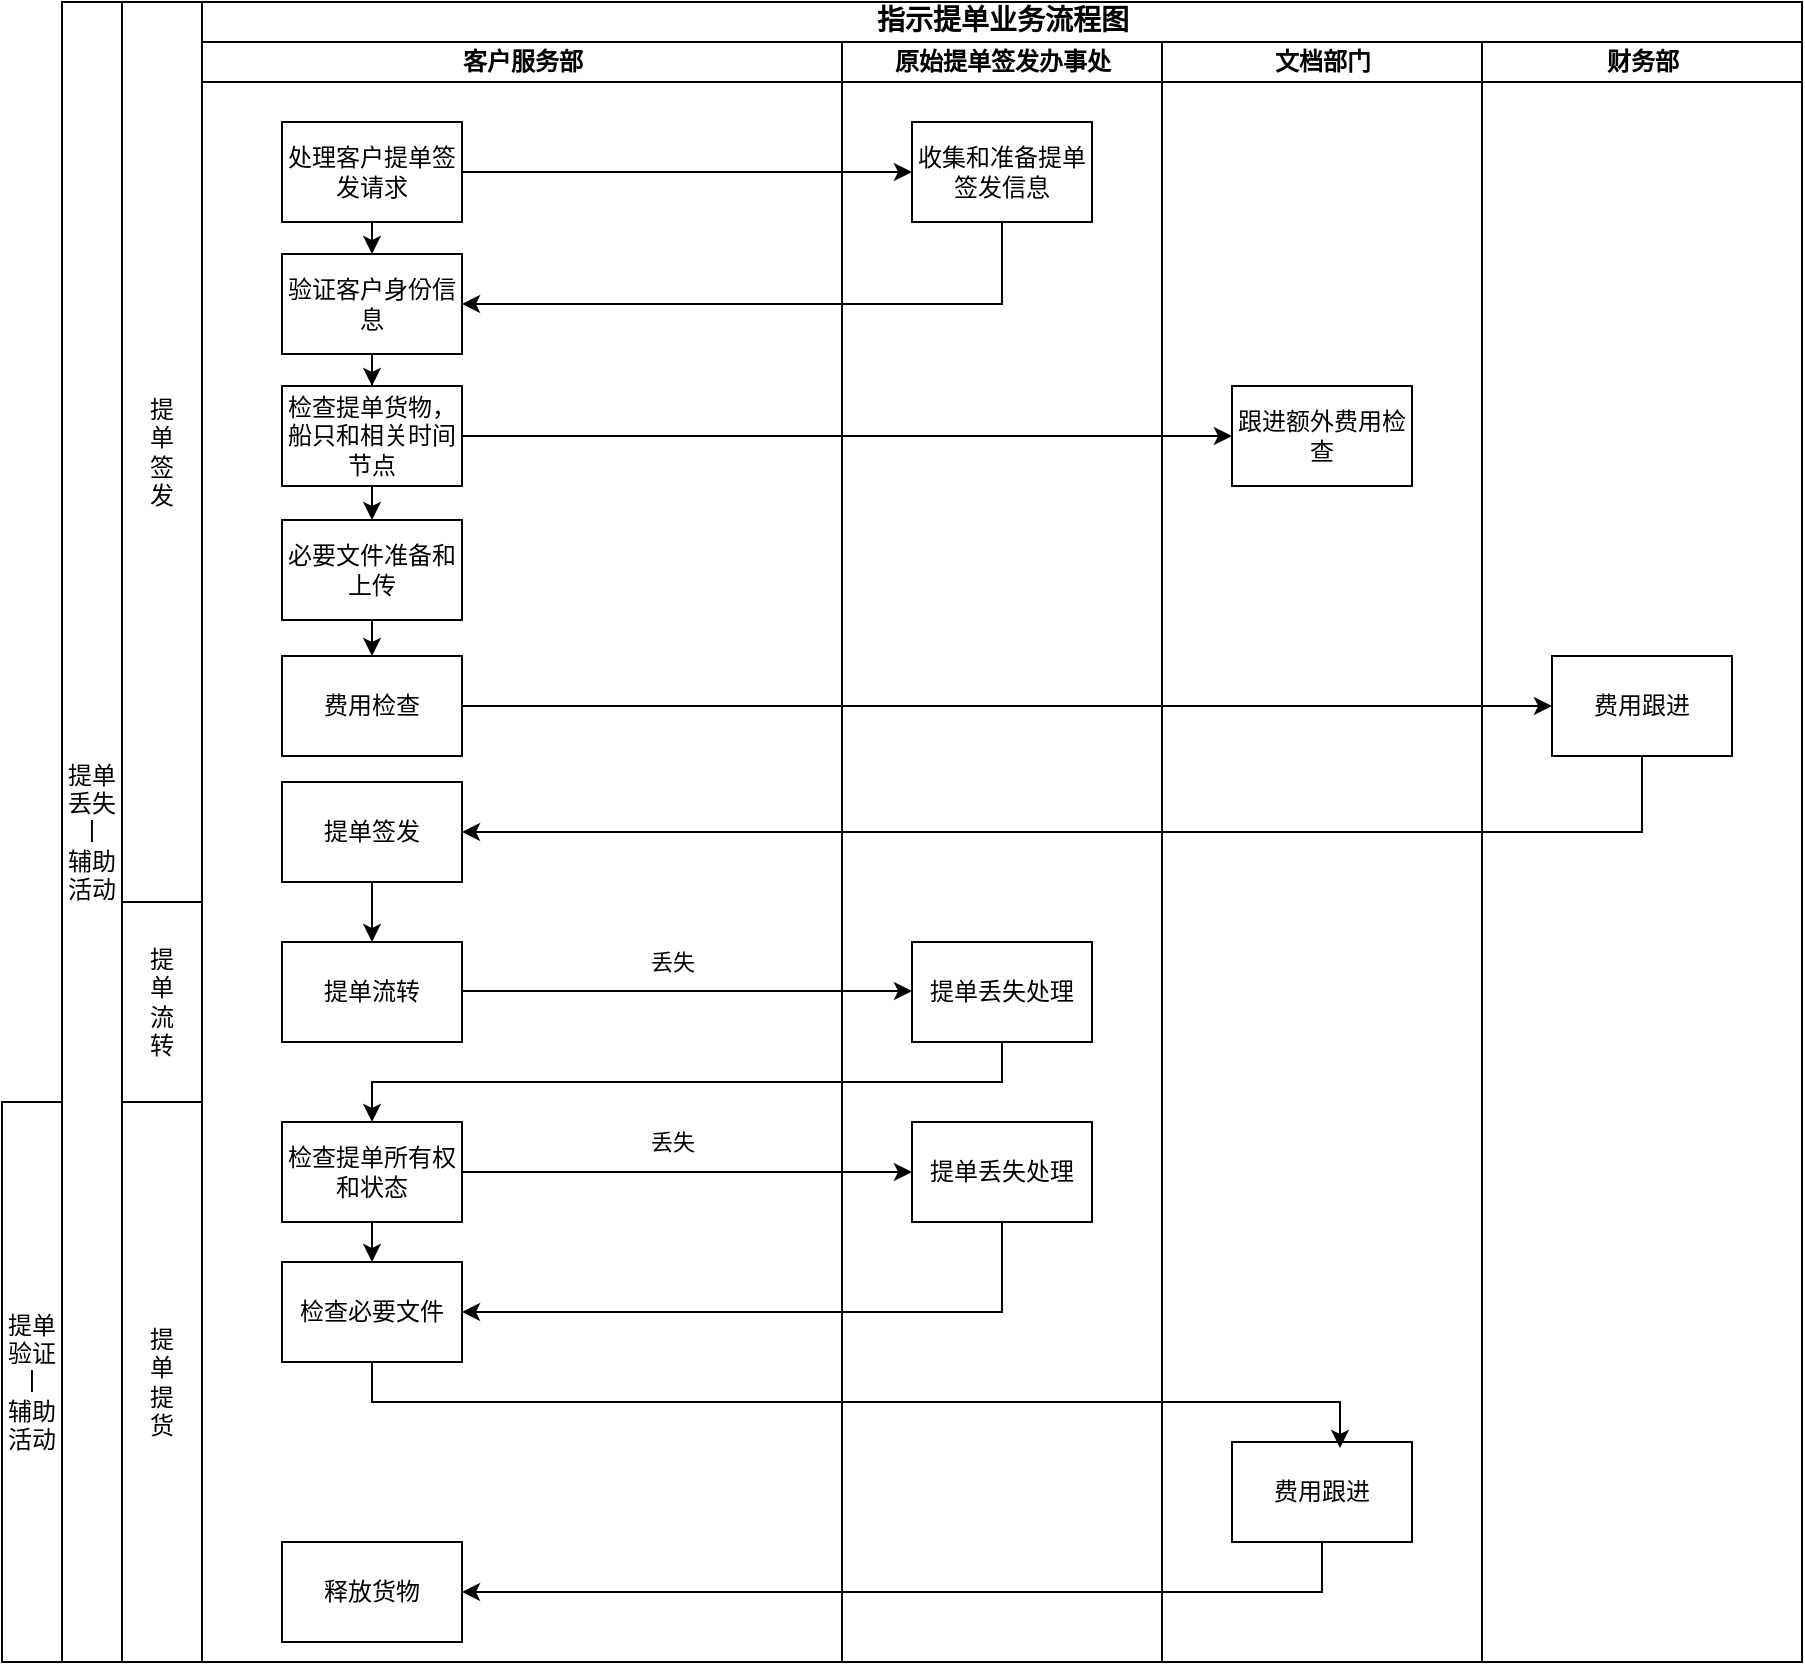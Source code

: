 <mxfile version="22.1.5" type="github">
  <diagram name="Page-1" id="74e2e168-ea6b-b213-b513-2b3c1d86103e">
    <mxGraphModel dx="1674" dy="758" grid="1" gridSize="10" guides="1" tooltips="1" connect="1" arrows="1" fold="1" page="1" pageScale="1" pageWidth="1100" pageHeight="850" background="none" math="0" shadow="0">
      <root>
        <mxCell id="0" />
        <mxCell id="1" parent="0" />
        <mxCell id="77e6c97f196da883-1" value="&lt;font style=&quot;font-size: 14px;&quot;&gt;指示提单业务流程图&lt;/font&gt;" style="swimlane;html=1;childLayout=stackLayout;startSize=20;rounded=0;shadow=0;labelBackgroundColor=none;strokeWidth=1;fontFamily=Verdana;fontSize=8;align=center;" parent="1" vertex="1">
          <mxGeometry x="140" y="40" width="800" height="830" as="geometry" />
        </mxCell>
        <mxCell id="77e6c97f196da883-2" value="客户服务部" style="swimlane;html=1;startSize=20;" parent="77e6c97f196da883-1" vertex="1">
          <mxGeometry y="20" width="320" height="810" as="geometry" />
        </mxCell>
        <mxCell id="OBNNiQf-UC6Pk9q9LJvw-6" style="edgeStyle=orthogonalEdgeStyle;rounded=0;orthogonalLoop=1;jettySize=auto;html=1;exitX=0.5;exitY=1;exitDx=0;exitDy=0;entryX=0.5;entryY=0;entryDx=0;entryDy=0;" parent="77e6c97f196da883-2" source="OBNNiQf-UC6Pk9q9LJvw-1" target="OBNNiQf-UC6Pk9q9LJvw-5" edge="1">
          <mxGeometry relative="1" as="geometry" />
        </mxCell>
        <mxCell id="OBNNiQf-UC6Pk9q9LJvw-1" value="处理客户提单签发请求" style="rounded=0;whiteSpace=wrap;html=1;" parent="77e6c97f196da883-2" vertex="1">
          <mxGeometry x="40" y="40" width="90" height="50" as="geometry" />
        </mxCell>
        <mxCell id="OBNNiQf-UC6Pk9q9LJvw-9" style="edgeStyle=orthogonalEdgeStyle;rounded=0;orthogonalLoop=1;jettySize=auto;html=1;exitX=0.5;exitY=1;exitDx=0;exitDy=0;" parent="77e6c97f196da883-2" source="OBNNiQf-UC6Pk9q9LJvw-5" target="OBNNiQf-UC6Pk9q9LJvw-8" edge="1">
          <mxGeometry relative="1" as="geometry" />
        </mxCell>
        <mxCell id="OBNNiQf-UC6Pk9q9LJvw-5" value="验证客户身份信息" style="rounded=0;whiteSpace=wrap;html=1;" parent="77e6c97f196da883-2" vertex="1">
          <mxGeometry x="40" y="106" width="90" height="50" as="geometry" />
        </mxCell>
        <mxCell id="OBNNiQf-UC6Pk9q9LJvw-13" style="edgeStyle=orthogonalEdgeStyle;rounded=0;orthogonalLoop=1;jettySize=auto;html=1;exitX=0.5;exitY=1;exitDx=0;exitDy=0;entryX=0.5;entryY=0;entryDx=0;entryDy=0;" parent="77e6c97f196da883-2" source="OBNNiQf-UC6Pk9q9LJvw-8" target="OBNNiQf-UC6Pk9q9LJvw-12" edge="1">
          <mxGeometry relative="1" as="geometry" />
        </mxCell>
        <mxCell id="OBNNiQf-UC6Pk9q9LJvw-8" value="检查提单货物，船只和相关时间节点" style="rounded=0;whiteSpace=wrap;html=1;" parent="77e6c97f196da883-2" vertex="1">
          <mxGeometry x="40" y="172" width="90" height="50" as="geometry" />
        </mxCell>
        <mxCell id="OBNNiQf-UC6Pk9q9LJvw-15" style="edgeStyle=orthogonalEdgeStyle;rounded=0;orthogonalLoop=1;jettySize=auto;html=1;exitX=0.5;exitY=1;exitDx=0;exitDy=0;entryX=0.5;entryY=0;entryDx=0;entryDy=0;" parent="77e6c97f196da883-2" source="OBNNiQf-UC6Pk9q9LJvw-12" target="OBNNiQf-UC6Pk9q9LJvw-14" edge="1">
          <mxGeometry relative="1" as="geometry" />
        </mxCell>
        <mxCell id="OBNNiQf-UC6Pk9q9LJvw-12" value="必要文件准备和上传" style="rounded=0;whiteSpace=wrap;html=1;" parent="77e6c97f196da883-2" vertex="1">
          <mxGeometry x="40" y="239" width="90" height="50" as="geometry" />
        </mxCell>
        <mxCell id="OBNNiQf-UC6Pk9q9LJvw-14" value="费用检查" style="rounded=0;whiteSpace=wrap;html=1;" parent="77e6c97f196da883-2" vertex="1">
          <mxGeometry x="40" y="307" width="90" height="50" as="geometry" />
        </mxCell>
        <mxCell id="862FB2KyWgNHRLXfu8CQ-4" style="edgeStyle=orthogonalEdgeStyle;rounded=0;orthogonalLoop=1;jettySize=auto;html=1;exitX=0.5;exitY=1;exitDx=0;exitDy=0;entryX=0.5;entryY=0;entryDx=0;entryDy=0;" edge="1" parent="77e6c97f196da883-2" source="OBNNiQf-UC6Pk9q9LJvw-18" target="862FB2KyWgNHRLXfu8CQ-3">
          <mxGeometry relative="1" as="geometry" />
        </mxCell>
        <mxCell id="OBNNiQf-UC6Pk9q9LJvw-18" value="提单签发" style="rounded=0;whiteSpace=wrap;html=1;" parent="77e6c97f196da883-2" vertex="1">
          <mxGeometry x="40" y="370" width="90" height="50" as="geometry" />
        </mxCell>
        <mxCell id="6bvnDMSqNQKq__3f3zK5-8" style="edgeStyle=orthogonalEdgeStyle;rounded=0;orthogonalLoop=1;jettySize=auto;html=1;exitX=0.5;exitY=1;exitDx=0;exitDy=0;entryX=0.5;entryY=0;entryDx=0;entryDy=0;" parent="77e6c97f196da883-2" source="OBNNiQf-UC6Pk9q9LJvw-20" target="6bvnDMSqNQKq__3f3zK5-6" edge="1">
          <mxGeometry relative="1" as="geometry" />
        </mxCell>
        <mxCell id="OBNNiQf-UC6Pk9q9LJvw-20" value="检查提单所有权和状态" style="rounded=0;whiteSpace=wrap;html=1;" parent="77e6c97f196da883-2" vertex="1">
          <mxGeometry x="40" y="540" width="90" height="50" as="geometry" />
        </mxCell>
        <mxCell id="6bvnDMSqNQKq__3f3zK5-6" value="检查必要文件" style="rounded=0;whiteSpace=wrap;html=1;" parent="77e6c97f196da883-2" vertex="1">
          <mxGeometry x="40" y="610" width="90" height="50" as="geometry" />
        </mxCell>
        <mxCell id="6bvnDMSqNQKq__3f3zK5-14" value="释放货物" style="rounded=0;whiteSpace=wrap;html=1;" parent="77e6c97f196da883-2" vertex="1">
          <mxGeometry x="40" y="750" width="90" height="50" as="geometry" />
        </mxCell>
        <mxCell id="862FB2KyWgNHRLXfu8CQ-3" value="提单流转" style="rounded=0;whiteSpace=wrap;html=1;" vertex="1" parent="77e6c97f196da883-2">
          <mxGeometry x="40" y="450" width="90" height="50" as="geometry" />
        </mxCell>
        <mxCell id="862FB2KyWgNHRLXfu8CQ-8" style="edgeStyle=orthogonalEdgeStyle;rounded=0;orthogonalLoop=1;jettySize=auto;html=1;exitX=1;exitY=0.5;exitDx=0;exitDy=0;entryX=0;entryY=0.5;entryDx=0;entryDy=0;" edge="1" parent="77e6c97f196da883-2">
          <mxGeometry relative="1" as="geometry">
            <mxPoint x="130" y="474.5" as="sourcePoint" />
            <mxPoint x="355" y="474.5" as="targetPoint" />
          </mxGeometry>
        </mxCell>
        <mxCell id="862FB2KyWgNHRLXfu8CQ-9" value="丢失" style="edgeLabel;html=1;align=center;verticalAlign=middle;resizable=0;points=[];" vertex="1" connectable="0" parent="862FB2KyWgNHRLXfu8CQ-8">
          <mxGeometry x="-0.073" relative="1" as="geometry">
            <mxPoint y="-15" as="offset" />
          </mxGeometry>
        </mxCell>
        <mxCell id="77e6c97f196da883-3" value="原始提单签发办事处" style="swimlane;html=1;startSize=20;" parent="77e6c97f196da883-1" vertex="1">
          <mxGeometry x="320" y="20" width="160" height="810" as="geometry" />
        </mxCell>
        <mxCell id="OBNNiQf-UC6Pk9q9LJvw-2" value="收集和准备提单签发信息" style="rounded=0;whiteSpace=wrap;html=1;" parent="77e6c97f196da883-3" vertex="1">
          <mxGeometry x="35" y="40" width="90" height="50" as="geometry" />
        </mxCell>
        <mxCell id="862FB2KyWgNHRLXfu8CQ-10" value="提单丢失处理" style="rounded=0;whiteSpace=wrap;html=1;" vertex="1" parent="77e6c97f196da883-3">
          <mxGeometry x="35" y="450" width="90" height="50" as="geometry" />
        </mxCell>
        <mxCell id="6bvnDMSqNQKq__3f3zK5-9" value="提单丢失处理" style="rounded=0;whiteSpace=wrap;html=1;" parent="77e6c97f196da883-3" vertex="1">
          <mxGeometry x="35" y="540" width="90" height="50" as="geometry" />
        </mxCell>
        <mxCell id="77e6c97f196da883-4" value="文档部门" style="swimlane;html=1;startSize=20;" parent="77e6c97f196da883-1" vertex="1">
          <mxGeometry x="480" y="20" width="160" height="810" as="geometry" />
        </mxCell>
        <mxCell id="OBNNiQf-UC6Pk9q9LJvw-10" value="跟进额外费用检查" style="rounded=0;whiteSpace=wrap;html=1;" parent="77e6c97f196da883-4" vertex="1">
          <mxGeometry x="35" y="172" width="90" height="50" as="geometry" />
        </mxCell>
        <mxCell id="6bvnDMSqNQKq__3f3zK5-12" value="费用跟进" style="rounded=0;whiteSpace=wrap;html=1;" parent="77e6c97f196da883-4" vertex="1">
          <mxGeometry x="35" y="700" width="90" height="50" as="geometry" />
        </mxCell>
        <mxCell id="77e6c97f196da883-5" value="财务部" style="swimlane;html=1;startSize=20;" parent="77e6c97f196da883-1" vertex="1">
          <mxGeometry x="640" y="20" width="160" height="810" as="geometry" />
        </mxCell>
        <mxCell id="OBNNiQf-UC6Pk9q9LJvw-16" value="费用跟进" style="rounded=0;whiteSpace=wrap;html=1;" parent="77e6c97f196da883-5" vertex="1">
          <mxGeometry x="35" y="307" width="90" height="50" as="geometry" />
        </mxCell>
        <mxCell id="OBNNiQf-UC6Pk9q9LJvw-3" style="edgeStyle=orthogonalEdgeStyle;rounded=0;orthogonalLoop=1;jettySize=auto;html=1;exitX=1;exitY=0.5;exitDx=0;exitDy=0;entryX=0;entryY=0.5;entryDx=0;entryDy=0;" parent="77e6c97f196da883-1" source="OBNNiQf-UC6Pk9q9LJvw-1" target="OBNNiQf-UC6Pk9q9LJvw-2" edge="1">
          <mxGeometry relative="1" as="geometry" />
        </mxCell>
        <mxCell id="OBNNiQf-UC6Pk9q9LJvw-7" style="edgeStyle=orthogonalEdgeStyle;rounded=0;orthogonalLoop=1;jettySize=auto;html=1;exitX=0.5;exitY=1;exitDx=0;exitDy=0;entryX=1;entryY=0.5;entryDx=0;entryDy=0;" parent="77e6c97f196da883-1" source="OBNNiQf-UC6Pk9q9LJvw-2" target="OBNNiQf-UC6Pk9q9LJvw-5" edge="1">
          <mxGeometry relative="1" as="geometry" />
        </mxCell>
        <mxCell id="OBNNiQf-UC6Pk9q9LJvw-11" style="edgeStyle=orthogonalEdgeStyle;rounded=0;orthogonalLoop=1;jettySize=auto;html=1;exitX=1;exitY=0.5;exitDx=0;exitDy=0;entryX=0;entryY=0.5;entryDx=0;entryDy=0;" parent="77e6c97f196da883-1" source="OBNNiQf-UC6Pk9q9LJvw-8" target="OBNNiQf-UC6Pk9q9LJvw-10" edge="1">
          <mxGeometry relative="1" as="geometry" />
        </mxCell>
        <mxCell id="OBNNiQf-UC6Pk9q9LJvw-17" style="edgeStyle=orthogonalEdgeStyle;rounded=0;orthogonalLoop=1;jettySize=auto;html=1;exitX=1;exitY=0.5;exitDx=0;exitDy=0;entryX=0;entryY=0.5;entryDx=0;entryDy=0;" parent="77e6c97f196da883-1" source="OBNNiQf-UC6Pk9q9LJvw-14" target="OBNNiQf-UC6Pk9q9LJvw-16" edge="1">
          <mxGeometry relative="1" as="geometry" />
        </mxCell>
        <mxCell id="OBNNiQf-UC6Pk9q9LJvw-19" style="edgeStyle=orthogonalEdgeStyle;rounded=0;orthogonalLoop=1;jettySize=auto;html=1;exitX=0.5;exitY=1;exitDx=0;exitDy=0;entryX=1;entryY=0.5;entryDx=0;entryDy=0;" parent="77e6c97f196da883-1" source="OBNNiQf-UC6Pk9q9LJvw-16" target="OBNNiQf-UC6Pk9q9LJvw-18" edge="1">
          <mxGeometry relative="1" as="geometry" />
        </mxCell>
        <mxCell id="6bvnDMSqNQKq__3f3zK5-15" style="edgeStyle=orthogonalEdgeStyle;rounded=0;orthogonalLoop=1;jettySize=auto;html=1;exitX=0.5;exitY=1;exitDx=0;exitDy=0;entryX=1;entryY=0.5;entryDx=0;entryDy=0;" parent="77e6c97f196da883-1" source="6bvnDMSqNQKq__3f3zK5-12" target="6bvnDMSqNQKq__3f3zK5-14" edge="1">
          <mxGeometry relative="1" as="geometry" />
        </mxCell>
        <mxCell id="862FB2KyWgNHRLXfu8CQ-7" style="edgeStyle=orthogonalEdgeStyle;rounded=0;orthogonalLoop=1;jettySize=auto;html=1;exitX=0.5;exitY=1;exitDx=0;exitDy=0;entryX=0.6;entryY=0.06;entryDx=0;entryDy=0;entryPerimeter=0;" edge="1" parent="77e6c97f196da883-1" source="6bvnDMSqNQKq__3f3zK5-6" target="6bvnDMSqNQKq__3f3zK5-12">
          <mxGeometry relative="1" as="geometry" />
        </mxCell>
        <mxCell id="862FB2KyWgNHRLXfu8CQ-11" style="edgeStyle=orthogonalEdgeStyle;rounded=0;orthogonalLoop=1;jettySize=auto;html=1;exitX=0.5;exitY=1;exitDx=0;exitDy=0;entryX=0.5;entryY=0;entryDx=0;entryDy=0;" edge="1" parent="77e6c97f196da883-1" source="862FB2KyWgNHRLXfu8CQ-10" target="OBNNiQf-UC6Pk9q9LJvw-20">
          <mxGeometry relative="1" as="geometry" />
        </mxCell>
        <mxCell id="6bvnDMSqNQKq__3f3zK5-10" style="edgeStyle=orthogonalEdgeStyle;rounded=0;orthogonalLoop=1;jettySize=auto;html=1;exitX=1;exitY=0.5;exitDx=0;exitDy=0;entryX=0;entryY=0.5;entryDx=0;entryDy=0;" parent="77e6c97f196da883-1" source="OBNNiQf-UC6Pk9q9LJvw-20" target="6bvnDMSqNQKq__3f3zK5-9" edge="1">
          <mxGeometry relative="1" as="geometry" />
        </mxCell>
        <mxCell id="6bvnDMSqNQKq__3f3zK5-11" value="丢失" style="edgeLabel;html=1;align=center;verticalAlign=middle;resizable=0;points=[];" parent="6bvnDMSqNQKq__3f3zK5-10" vertex="1" connectable="0">
          <mxGeometry x="-0.073" relative="1" as="geometry">
            <mxPoint y="-15" as="offset" />
          </mxGeometry>
        </mxCell>
        <mxCell id="862FB2KyWgNHRLXfu8CQ-6" style="edgeStyle=orthogonalEdgeStyle;rounded=0;orthogonalLoop=1;jettySize=auto;html=1;exitX=0.5;exitY=1;exitDx=0;exitDy=0;entryX=1;entryY=0.5;entryDx=0;entryDy=0;" edge="1" parent="77e6c97f196da883-1" source="6bvnDMSqNQKq__3f3zK5-9" target="6bvnDMSqNQKq__3f3zK5-6">
          <mxGeometry relative="1" as="geometry" />
        </mxCell>
        <mxCell id="6bvnDMSqNQKq__3f3zK5-2" value="提&lt;br&gt;单&lt;br&gt;签&lt;br&gt;发" style="rounded=0;whiteSpace=wrap;html=1;" parent="1" vertex="1">
          <mxGeometry x="100" y="40" width="40" height="450" as="geometry" />
        </mxCell>
        <mxCell id="6bvnDMSqNQKq__3f3zK5-4" value="提&lt;br&gt;单&lt;br&gt;提&lt;br&gt;货" style="rounded=0;whiteSpace=wrap;html=1;" parent="1" vertex="1">
          <mxGeometry x="100" y="590" width="40" height="280" as="geometry" />
        </mxCell>
        <mxCell id="6bvnDMSqNQKq__3f3zK5-7" value="提单丢失&lt;br&gt;丨&lt;br&gt;辅助活动" style="rounded=0;whiteSpace=wrap;html=1;" parent="1" vertex="1">
          <mxGeometry x="70" y="40" width="30" height="830" as="geometry" />
        </mxCell>
        <mxCell id="6bvnDMSqNQKq__3f3zK5-16" value="提单验证&lt;br&gt;丨&lt;br&gt;辅助活动" style="rounded=0;whiteSpace=wrap;html=1;" parent="1" vertex="1">
          <mxGeometry x="40" y="590" width="30" height="280" as="geometry" />
        </mxCell>
        <mxCell id="862FB2KyWgNHRLXfu8CQ-2" value="提&lt;br&gt;单&lt;br&gt;流&lt;br&gt;转" style="rounded=0;whiteSpace=wrap;html=1;" vertex="1" parent="1">
          <mxGeometry x="100" y="490" width="40" height="100" as="geometry" />
        </mxCell>
      </root>
    </mxGraphModel>
  </diagram>
</mxfile>
